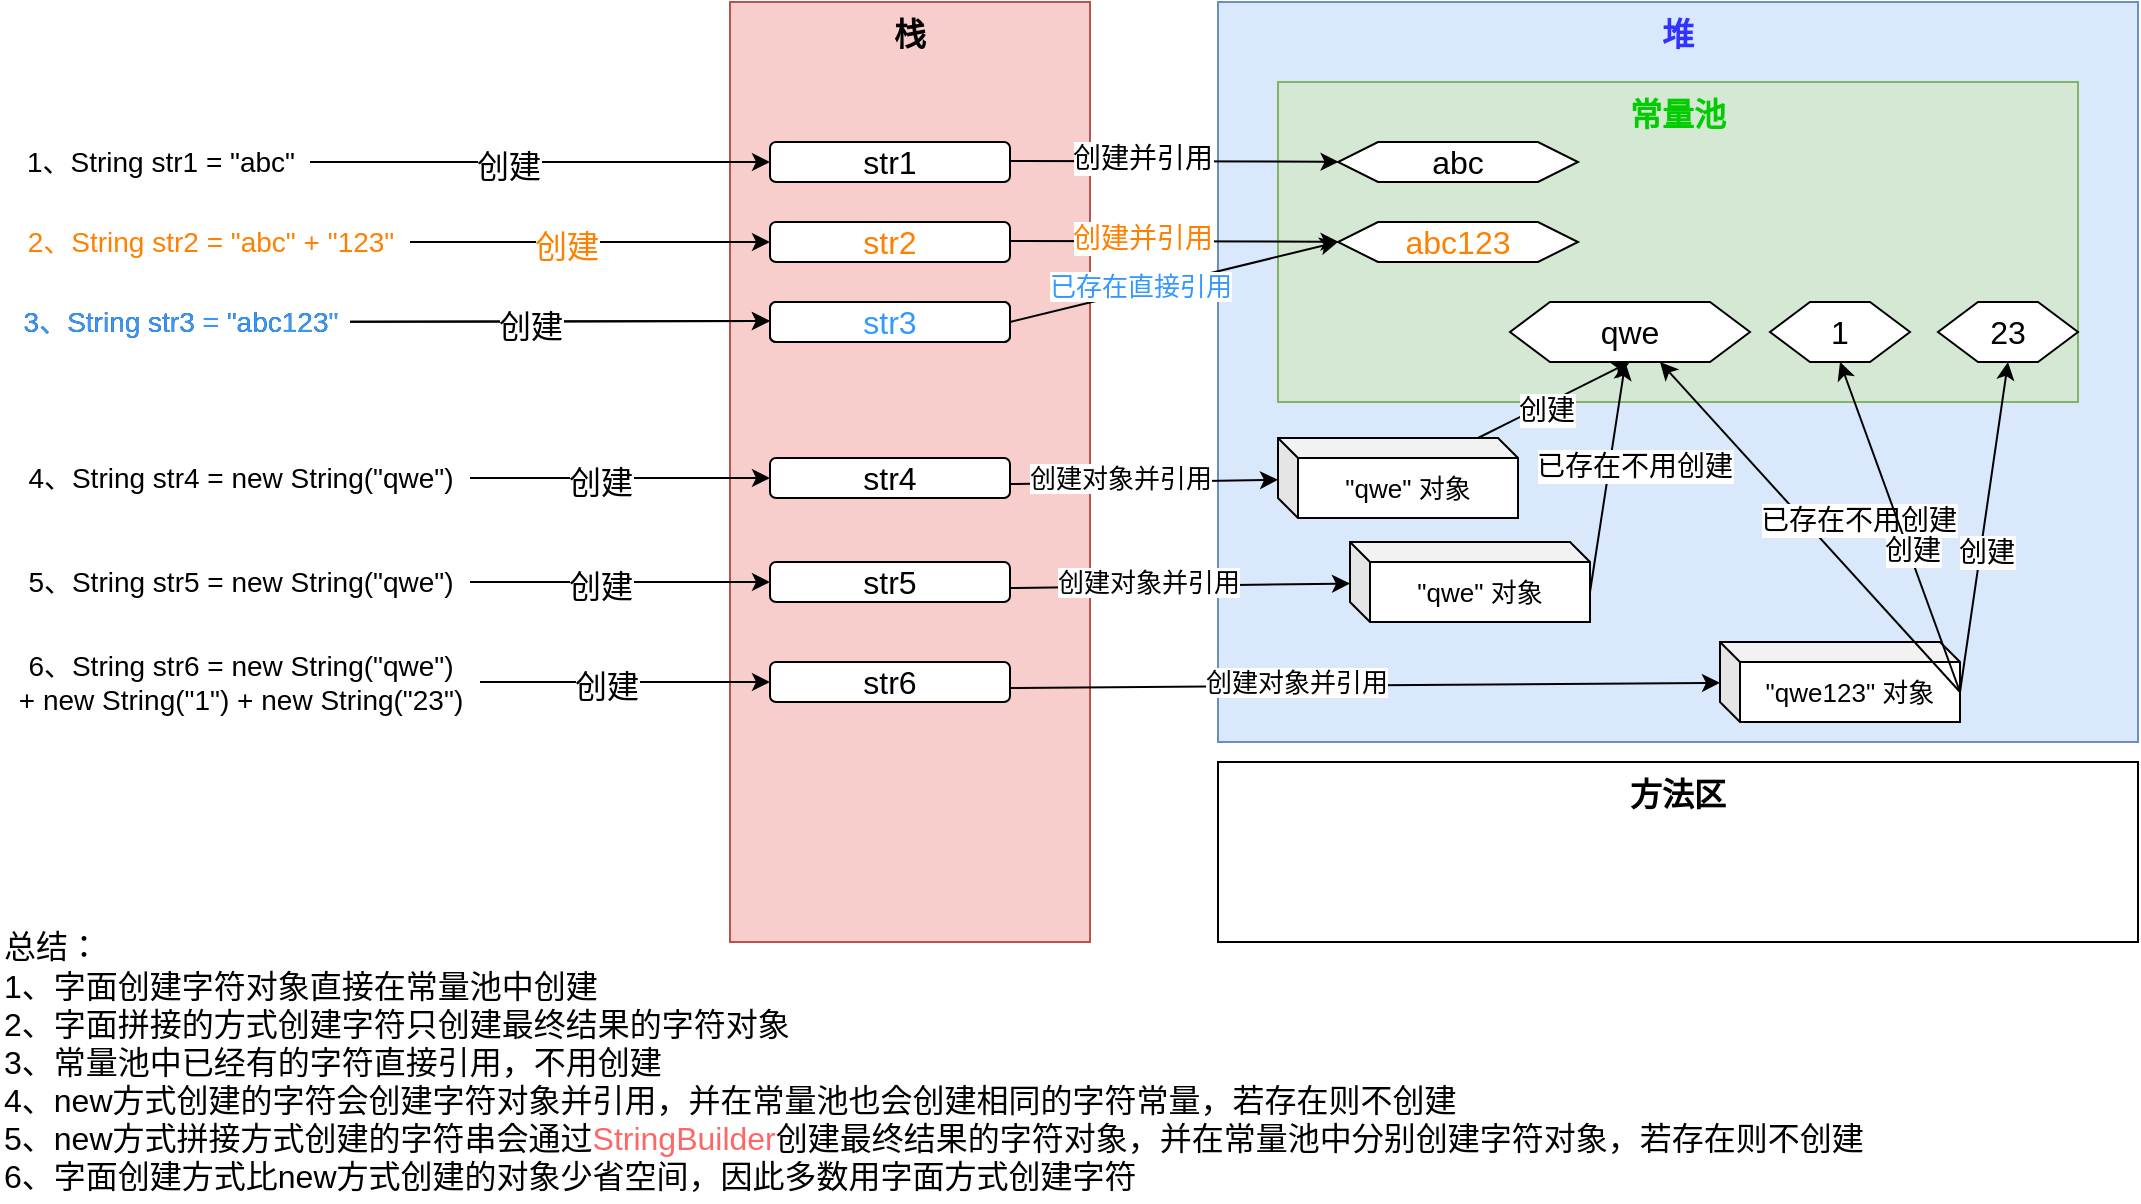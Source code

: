 <mxfile version="13.6.1" type="github">
  <diagram id="ncnsrwpVO72hItX7OUJh" name="String字符串创建">
    <mxGraphModel dx="2249" dy="762" grid="1" gridSize="10" guides="1" tooltips="1" connect="1" arrows="1" fold="1" page="1" pageScale="1" pageWidth="827" pageHeight="1169" math="0" shadow="0">
      <root>
        <mxCell id="0" />
        <mxCell id="1" parent="0" />
        <mxCell id="b4XtInaoXHlMPT_Rdzl1-1" value="栈" style="rounded=0;whiteSpace=wrap;html=1;align=center;verticalAlign=top;fontSize=16;fontStyle=1;fillColor=#f8cecc;strokeColor=#b85450;" vertex="1" parent="1">
          <mxGeometry x="90" y="190" width="180" height="470" as="geometry" />
        </mxCell>
        <mxCell id="b4XtInaoXHlMPT_Rdzl1-2" value="&lt;font color=&quot;#3333ff&quot;&gt;堆&lt;/font&gt;" style="rounded=0;whiteSpace=wrap;html=1;align=center;verticalAlign=top;fontSize=16;fontStyle=1;fillColor=#dae8fc;strokeColor=#6c8ebf;" vertex="1" parent="1">
          <mxGeometry x="334" y="190" width="460" height="370" as="geometry" />
        </mxCell>
        <mxCell id="b4XtInaoXHlMPT_Rdzl1-3" value="&lt;font color=&quot;#000000&quot;&gt;1、String str1 = &quot;abc&quot;&lt;/font&gt;" style="text;html=1;align=center;verticalAlign=middle;resizable=0;points=[];autosize=1;fontSize=14;fontColor=#FF3333;" vertex="1" parent="1">
          <mxGeometry x="-270" y="260" width="150" height="20" as="geometry" />
        </mxCell>
        <mxCell id="b4XtInaoXHlMPT_Rdzl1-4" value="方法区" style="rounded=0;whiteSpace=wrap;html=1;align=center;verticalAlign=top;fontSize=16;fontStyle=1" vertex="1" parent="1">
          <mxGeometry x="334" y="570" width="460" height="90" as="geometry" />
        </mxCell>
        <mxCell id="b4XtInaoXHlMPT_Rdzl1-5" value="&lt;font color=&quot;#00cc00&quot;&gt;常量池&lt;/font&gt;" style="rounded=0;whiteSpace=wrap;html=1;align=center;verticalAlign=top;fontSize=16;fontStyle=1;fillColor=#d5e8d4;strokeColor=#82b366;" vertex="1" parent="1">
          <mxGeometry x="364" y="230" width="400" height="160" as="geometry" />
        </mxCell>
        <mxCell id="b4XtInaoXHlMPT_Rdzl1-6" value="" style="endArrow=classic;html=1;fontSize=16;" edge="1" parent="1" source="b4XtInaoXHlMPT_Rdzl1-3" target="b4XtInaoXHlMPT_Rdzl1-9">
          <mxGeometry width="50" height="50" relative="1" as="geometry">
            <mxPoint x="410" y="170" as="sourcePoint" />
            <mxPoint x="460" y="120" as="targetPoint" />
          </mxGeometry>
        </mxCell>
        <mxCell id="b4XtInaoXHlMPT_Rdzl1-11" value="创建" style="edgeLabel;html=1;align=center;verticalAlign=middle;resizable=0;points=[];fontSize=16;" vertex="1" connectable="0" parent="b4XtInaoXHlMPT_Rdzl1-6">
          <mxGeometry x="-0.141" y="-2" relative="1" as="geometry">
            <mxPoint as="offset" />
          </mxGeometry>
        </mxCell>
        <mxCell id="b4XtInaoXHlMPT_Rdzl1-9" value="str1" style="rounded=1;whiteSpace=wrap;html=1;fontSize=16;align=center;" vertex="1" parent="1">
          <mxGeometry x="110" y="260" width="120" height="20" as="geometry" />
        </mxCell>
        <mxCell id="b4XtInaoXHlMPT_Rdzl1-12" value="&lt;font&gt;2、String str2 = &quot;abc&quot; + &quot;123&quot;&lt;/font&gt;" style="text;html=1;align=center;verticalAlign=middle;resizable=0;points=[];autosize=1;fontSize=14;fontColor=#FF8000;" vertex="1" parent="1">
          <mxGeometry x="-270" y="300" width="200" height="20" as="geometry" />
        </mxCell>
        <mxCell id="b4XtInaoXHlMPT_Rdzl1-14" value="str2" style="rounded=1;whiteSpace=wrap;html=1;fontSize=16;align=center;fontColor=#FF8000;" vertex="1" parent="1">
          <mxGeometry x="110" y="300" width="120" height="20" as="geometry" />
        </mxCell>
        <mxCell id="b4XtInaoXHlMPT_Rdzl1-17" value="abc" style="shape=hexagon;perimeter=hexagonPerimeter2;whiteSpace=wrap;html=1;fixedSize=1;fontSize=16;fontColor=#000000;align=center;" vertex="1" parent="1">
          <mxGeometry x="394" y="260" width="120" height="20" as="geometry" />
        </mxCell>
        <mxCell id="b4XtInaoXHlMPT_Rdzl1-18" value="abc123" style="shape=hexagon;perimeter=hexagonPerimeter2;whiteSpace=wrap;html=1;fixedSize=1;fontSize=16;align=center;fontColor=#FF8000;" vertex="1" parent="1">
          <mxGeometry x="394" y="300" width="120" height="20" as="geometry" />
        </mxCell>
        <mxCell id="b4XtInaoXHlMPT_Rdzl1-19" value="" style="endArrow=classic;html=1;fontSize=16;entryX=0;entryY=0.5;entryDx=0;entryDy=0;fontColor=#FF8000;" edge="1" parent="1" source="b4XtInaoXHlMPT_Rdzl1-12" target="b4XtInaoXHlMPT_Rdzl1-14">
          <mxGeometry width="50" height="50" relative="1" as="geometry">
            <mxPoint x="-80" y="350" as="sourcePoint" />
            <mxPoint x="90" y="350" as="targetPoint" />
          </mxGeometry>
        </mxCell>
        <mxCell id="b4XtInaoXHlMPT_Rdzl1-20" value="创建" style="edgeLabel;html=1;align=center;verticalAlign=middle;resizable=0;points=[];fontSize=16;fontColor=#FF8000;" vertex="1" connectable="0" parent="b4XtInaoXHlMPT_Rdzl1-19">
          <mxGeometry x="-0.141" y="-2" relative="1" as="geometry">
            <mxPoint as="offset" />
          </mxGeometry>
        </mxCell>
        <mxCell id="b4XtInaoXHlMPT_Rdzl1-23" value="&lt;font color=&quot;#000000&quot;&gt;4、String str4 = new String(&quot;qwe&quot;)&lt;/font&gt;" style="text;html=1;align=center;verticalAlign=middle;resizable=0;points=[];autosize=1;fontSize=14;fontColor=#FF3333;" vertex="1" parent="1">
          <mxGeometry x="-270" y="418" width="230" height="20" as="geometry" />
        </mxCell>
        <mxCell id="b4XtInaoXHlMPT_Rdzl1-24" value="str3" style="rounded=1;whiteSpace=wrap;html=1;fontSize=16;align=center;" vertex="1" parent="1">
          <mxGeometry x="110" y="340" width="120" height="20" as="geometry" />
        </mxCell>
        <mxCell id="b4XtInaoXHlMPT_Rdzl1-25" value="qwe" style="shape=hexagon;perimeter=hexagonPerimeter2;whiteSpace=wrap;html=1;fixedSize=1;fontSize=16;fontColor=#000000;align=center;" vertex="1" parent="1">
          <mxGeometry x="480" y="340" width="120" height="30" as="geometry" />
        </mxCell>
        <mxCell id="b4XtInaoXHlMPT_Rdzl1-27" value="&lt;font color=&quot;#000000&quot;&gt;3、String str3 = &quot;abc123&quot;&lt;/font&gt;" style="text;html=1;align=center;verticalAlign=middle;resizable=0;points=[];autosize=1;fontSize=14;fontColor=#FF3333;" vertex="1" parent="1">
          <mxGeometry x="-270" y="340" width="170" height="20" as="geometry" />
        </mxCell>
        <mxCell id="b4XtInaoXHlMPT_Rdzl1-28" value="" style="endArrow=classic;html=1;fontSize=16;entryX=0;entryY=0.5;entryDx=0;entryDy=0;" edge="1" parent="1" source="b4XtInaoXHlMPT_Rdzl1-27">
          <mxGeometry width="50" height="50" relative="1" as="geometry">
            <mxPoint x="-65" y="349.5" as="sourcePoint" />
            <mxPoint x="110" y="349.5" as="targetPoint" />
          </mxGeometry>
        </mxCell>
        <mxCell id="b4XtInaoXHlMPT_Rdzl1-29" value="创建" style="edgeLabel;html=1;align=center;verticalAlign=middle;resizable=0;points=[];fontSize=16;" vertex="1" connectable="0" parent="b4XtInaoXHlMPT_Rdzl1-28">
          <mxGeometry x="-0.141" y="-2" relative="1" as="geometry">
            <mxPoint as="offset" />
          </mxGeometry>
        </mxCell>
        <mxCell id="b4XtInaoXHlMPT_Rdzl1-30" value="" style="endArrow=classic;html=1;fontSize=16;entryX=0;entryY=0.5;entryDx=0;entryDy=0;exitX=1;exitY=0.5;exitDx=0;exitDy=0;fontColor=#3399FF;" edge="1" parent="1" source="b4XtInaoXHlMPT_Rdzl1-24" target="b4XtInaoXHlMPT_Rdzl1-18">
          <mxGeometry width="50" height="50" relative="1" as="geometry">
            <mxPoint x="240" y="319.5" as="sourcePoint" />
            <mxPoint x="370" y="320" as="targetPoint" />
          </mxGeometry>
        </mxCell>
        <mxCell id="b4XtInaoXHlMPT_Rdzl1-31" value="已存在直接引用" style="edgeLabel;html=1;align=center;verticalAlign=middle;resizable=0;points=[];fontSize=13;fontColor=#3399FF;" vertex="1" connectable="0" parent="b4XtInaoXHlMPT_Rdzl1-30">
          <mxGeometry x="-0.2" y="2" relative="1" as="geometry">
            <mxPoint as="offset" />
          </mxGeometry>
        </mxCell>
        <mxCell id="b4XtInaoXHlMPT_Rdzl1-33" value="" style="endArrow=classic;html=1;fontSize=16;fontColor=#FF3333;" edge="1" parent="1" target="b4XtInaoXHlMPT_Rdzl1-17">
          <mxGeometry width="50" height="50" relative="1" as="geometry">
            <mxPoint x="230" y="269.5" as="sourcePoint" />
            <mxPoint x="360" y="270" as="targetPoint" />
          </mxGeometry>
        </mxCell>
        <mxCell id="b4XtInaoXHlMPT_Rdzl1-34" value="创建并引用" style="edgeLabel;html=1;align=center;verticalAlign=middle;resizable=0;points=[];fontSize=14;fontColor=#000000;" vertex="1" connectable="0" parent="b4XtInaoXHlMPT_Rdzl1-33">
          <mxGeometry x="-0.2" y="2" relative="1" as="geometry">
            <mxPoint as="offset" />
          </mxGeometry>
        </mxCell>
        <mxCell id="b4XtInaoXHlMPT_Rdzl1-35" value="" style="endArrow=classic;html=1;fontSize=16;fontColor=#FF8000;" edge="1" parent="1" target="b4XtInaoXHlMPT_Rdzl1-18">
          <mxGeometry width="50" height="50" relative="1" as="geometry">
            <mxPoint x="230" y="309.5" as="sourcePoint" />
            <mxPoint x="360" y="310" as="targetPoint" />
          </mxGeometry>
        </mxCell>
        <mxCell id="b4XtInaoXHlMPT_Rdzl1-36" value="创建并引用" style="edgeLabel;html=1;align=center;verticalAlign=middle;resizable=0;points=[];fontSize=14;fontColor=#FF8000;" vertex="1" connectable="0" parent="b4XtInaoXHlMPT_Rdzl1-35">
          <mxGeometry x="-0.2" y="2" relative="1" as="geometry">
            <mxPoint as="offset" />
          </mxGeometry>
        </mxCell>
        <mxCell id="b4XtInaoXHlMPT_Rdzl1-37" value="str4" style="rounded=1;whiteSpace=wrap;html=1;fontSize=16;align=center;" vertex="1" parent="1">
          <mxGeometry x="110" y="418" width="120" height="20" as="geometry" />
        </mxCell>
        <mxCell id="b4XtInaoXHlMPT_Rdzl1-38" value="" style="endArrow=classic;html=1;fontSize=16;" edge="1" parent="1" source="b4XtInaoXHlMPT_Rdzl1-23">
          <mxGeometry width="50" height="50" relative="1" as="geometry">
            <mxPoint x="-35" y="428.364" as="sourcePoint" />
            <mxPoint x="110" y="428" as="targetPoint" />
          </mxGeometry>
        </mxCell>
        <mxCell id="b4XtInaoXHlMPT_Rdzl1-39" value="创建" style="edgeLabel;html=1;align=center;verticalAlign=middle;resizable=0;points=[];fontSize=16;" vertex="1" connectable="0" parent="b4XtInaoXHlMPT_Rdzl1-38">
          <mxGeometry x="-0.141" y="-2" relative="1" as="geometry">
            <mxPoint as="offset" />
          </mxGeometry>
        </mxCell>
        <mxCell id="b4XtInaoXHlMPT_Rdzl1-40" value="&quot;qwe&quot; 对象" style="shape=cube;whiteSpace=wrap;html=1;boundedLbl=1;backgroundOutline=1;darkOpacity=0.05;darkOpacity2=0.1;fontSize=13;fontColor=#000000;align=center;size=10;" vertex="1" parent="1">
          <mxGeometry x="364" y="408" width="120" height="40" as="geometry" />
        </mxCell>
        <mxCell id="b4XtInaoXHlMPT_Rdzl1-41" value="" style="endArrow=classic;html=1;fontSize=16;fontColor=#FF3333;" edge="1" parent="1" target="b4XtInaoXHlMPT_Rdzl1-40">
          <mxGeometry width="50" height="50" relative="1" as="geometry">
            <mxPoint x="230" y="431" as="sourcePoint" />
            <mxPoint x="340" y="390" as="targetPoint" />
          </mxGeometry>
        </mxCell>
        <mxCell id="b4XtInaoXHlMPT_Rdzl1-42" value="创建对象并引用" style="edgeLabel;html=1;align=center;verticalAlign=middle;resizable=0;points=[];fontSize=13;fontColor=#000000;" vertex="1" connectable="0" parent="b4XtInaoXHlMPT_Rdzl1-41">
          <mxGeometry x="-0.2" y="2" relative="1" as="geometry">
            <mxPoint x="1" as="offset" />
          </mxGeometry>
        </mxCell>
        <mxCell id="b4XtInaoXHlMPT_Rdzl1-43" value="" style="endArrow=classic;html=1;fontSize=16;entryX=0.5;entryY=1;entryDx=0;entryDy=0;" edge="1" parent="1" source="b4XtInaoXHlMPT_Rdzl1-40" target="b4XtInaoXHlMPT_Rdzl1-25">
          <mxGeometry width="50" height="50" relative="1" as="geometry">
            <mxPoint x="341" y="390" as="sourcePoint" />
            <mxPoint x="486" y="390" as="targetPoint" />
          </mxGeometry>
        </mxCell>
        <mxCell id="b4XtInaoXHlMPT_Rdzl1-44" value="创建" style="edgeLabel;html=1;align=center;verticalAlign=middle;resizable=0;points=[];fontSize=14;" vertex="1" connectable="0" parent="b4XtInaoXHlMPT_Rdzl1-43">
          <mxGeometry x="-0.141" y="-2" relative="1" as="geometry">
            <mxPoint as="offset" />
          </mxGeometry>
        </mxCell>
        <mxCell id="b4XtInaoXHlMPT_Rdzl1-45" value="&lt;font color=&quot;#000000&quot;&gt;5、String str5 = new String(&quot;qwe&quot;)&lt;/font&gt;" style="text;html=1;align=center;verticalAlign=middle;resizable=0;points=[];autosize=1;fontSize=14;fontColor=#FF3333;" vertex="1" parent="1">
          <mxGeometry x="-270" y="470" width="230" height="20" as="geometry" />
        </mxCell>
        <mxCell id="b4XtInaoXHlMPT_Rdzl1-46" value="str5" style="rounded=1;whiteSpace=wrap;html=1;fontSize=16;align=center;" vertex="1" parent="1">
          <mxGeometry x="110" y="470" width="120" height="20" as="geometry" />
        </mxCell>
        <mxCell id="b4XtInaoXHlMPT_Rdzl1-47" value="" style="endArrow=classic;html=1;fontSize=16;" edge="1" parent="1" source="b4XtInaoXHlMPT_Rdzl1-45">
          <mxGeometry width="50" height="50" relative="1" as="geometry">
            <mxPoint x="-35" y="480.364" as="sourcePoint" />
            <mxPoint x="110" y="480" as="targetPoint" />
          </mxGeometry>
        </mxCell>
        <mxCell id="b4XtInaoXHlMPT_Rdzl1-48" value="创建" style="edgeLabel;html=1;align=center;verticalAlign=middle;resizable=0;points=[];fontSize=16;" vertex="1" connectable="0" parent="b4XtInaoXHlMPT_Rdzl1-47">
          <mxGeometry x="-0.141" y="-2" relative="1" as="geometry">
            <mxPoint as="offset" />
          </mxGeometry>
        </mxCell>
        <mxCell id="b4XtInaoXHlMPT_Rdzl1-49" value="&quot;qwe&quot; 对象" style="shape=cube;whiteSpace=wrap;html=1;boundedLbl=1;backgroundOutline=1;darkOpacity=0.05;darkOpacity2=0.1;fontSize=13;fontColor=#000000;align=center;size=10;" vertex="1" parent="1">
          <mxGeometry x="400" y="460" width="120" height="40" as="geometry" />
        </mxCell>
        <mxCell id="b4XtInaoXHlMPT_Rdzl1-50" value="" style="endArrow=classic;html=1;fontSize=16;fontColor=#FF3333;" edge="1" parent="1" target="b4XtInaoXHlMPT_Rdzl1-49">
          <mxGeometry width="50" height="50" relative="1" as="geometry">
            <mxPoint x="230" y="483" as="sourcePoint" />
            <mxPoint x="340" y="442" as="targetPoint" />
          </mxGeometry>
        </mxCell>
        <mxCell id="b4XtInaoXHlMPT_Rdzl1-51" value="创建对象并引用" style="edgeLabel;html=1;align=center;verticalAlign=middle;resizable=0;points=[];fontSize=13;fontColor=#000000;" vertex="1" connectable="0" parent="b4XtInaoXHlMPT_Rdzl1-50">
          <mxGeometry x="-0.2" y="2" relative="1" as="geometry">
            <mxPoint x="1" as="offset" />
          </mxGeometry>
        </mxCell>
        <mxCell id="b4XtInaoXHlMPT_Rdzl1-52" value="" style="endArrow=classic;html=1;fontSize=16;exitX=0;exitY=0;exitDx=120;exitDy=25;exitPerimeter=0;" edge="1" parent="1" source="b4XtInaoXHlMPT_Rdzl1-49" target="b4XtInaoXHlMPT_Rdzl1-25">
          <mxGeometry width="50" height="50" relative="1" as="geometry">
            <mxPoint x="472.529" y="418" as="sourcePoint" />
            <mxPoint x="565" y="370" as="targetPoint" />
          </mxGeometry>
        </mxCell>
        <mxCell id="b4XtInaoXHlMPT_Rdzl1-53" value="已存在不用创建" style="edgeLabel;html=1;align=center;verticalAlign=middle;resizable=0;points=[];fontSize=14;" vertex="1" connectable="0" parent="b4XtInaoXHlMPT_Rdzl1-52">
          <mxGeometry x="-0.141" y="-2" relative="1" as="geometry">
            <mxPoint x="11.93" y="-14.19" as="offset" />
          </mxGeometry>
        </mxCell>
        <mxCell id="b4XtInaoXHlMPT_Rdzl1-54" value="&lt;font color=&quot;#000000&quot;&gt;6、String str6 = new String(&quot;qwe&quot;) &lt;br&gt;+&amp;nbsp;new String(&quot;1&quot;) + new String(&quot;23&quot;)&lt;/font&gt;" style="text;html=1;align=center;verticalAlign=middle;resizable=0;points=[];autosize=1;fontSize=14;fontColor=#FF3333;" vertex="1" parent="1">
          <mxGeometry x="-275" y="510" width="240" height="40" as="geometry" />
        </mxCell>
        <mxCell id="b4XtInaoXHlMPT_Rdzl1-55" value="str6" style="rounded=1;whiteSpace=wrap;html=1;fontSize=16;align=center;" vertex="1" parent="1">
          <mxGeometry x="110" y="520" width="120" height="20" as="geometry" />
        </mxCell>
        <mxCell id="b4XtInaoXHlMPT_Rdzl1-56" value="" style="endArrow=classic;html=1;fontSize=16;" edge="1" parent="1" source="b4XtInaoXHlMPT_Rdzl1-54">
          <mxGeometry width="50" height="50" relative="1" as="geometry">
            <mxPoint x="-35" y="530.364" as="sourcePoint" />
            <mxPoint x="110" y="530" as="targetPoint" />
          </mxGeometry>
        </mxCell>
        <mxCell id="b4XtInaoXHlMPT_Rdzl1-57" value="创建" style="edgeLabel;html=1;align=center;verticalAlign=middle;resizable=0;points=[];fontSize=16;" vertex="1" connectable="0" parent="b4XtInaoXHlMPT_Rdzl1-56">
          <mxGeometry x="-0.141" y="-2" relative="1" as="geometry">
            <mxPoint as="offset" />
          </mxGeometry>
        </mxCell>
        <mxCell id="b4XtInaoXHlMPT_Rdzl1-58" value="&quot;qwe123&quot; 对象" style="shape=cube;whiteSpace=wrap;html=1;boundedLbl=1;backgroundOutline=1;darkOpacity=0.05;darkOpacity2=0.1;fontSize=13;fontColor=#000000;align=center;size=10;" vertex="1" parent="1">
          <mxGeometry x="585" y="510" width="120" height="40" as="geometry" />
        </mxCell>
        <mxCell id="b4XtInaoXHlMPT_Rdzl1-59" value="" style="endArrow=classic;html=1;fontSize=16;fontColor=#FF3333;" edge="1" parent="1" target="b4XtInaoXHlMPT_Rdzl1-58">
          <mxGeometry width="50" height="50" relative="1" as="geometry">
            <mxPoint x="230" y="533" as="sourcePoint" />
            <mxPoint x="340" y="492" as="targetPoint" />
          </mxGeometry>
        </mxCell>
        <mxCell id="b4XtInaoXHlMPT_Rdzl1-60" value="创建对象并引用" style="edgeLabel;html=1;align=center;verticalAlign=middle;resizable=0;points=[];fontSize=13;fontColor=#000000;" vertex="1" connectable="0" parent="b4XtInaoXHlMPT_Rdzl1-59">
          <mxGeometry x="-0.2" y="2" relative="1" as="geometry">
            <mxPoint x="1" as="offset" />
          </mxGeometry>
        </mxCell>
        <mxCell id="b4XtInaoXHlMPT_Rdzl1-61" value="" style="endArrow=classic;html=1;fontSize=16;exitX=0;exitY=0;exitDx=120;exitDy=25;exitPerimeter=0;entryX=0.625;entryY=1;entryDx=0;entryDy=0;" edge="1" parent="1" source="b4XtInaoXHlMPT_Rdzl1-58" target="b4XtInaoXHlMPT_Rdzl1-25">
          <mxGeometry width="50" height="50" relative="1" as="geometry">
            <mxPoint x="494" y="495" as="sourcePoint" />
            <mxPoint x="545.852" y="370" as="targetPoint" />
          </mxGeometry>
        </mxCell>
        <mxCell id="b4XtInaoXHlMPT_Rdzl1-62" value="已存在不用创建" style="edgeLabel;html=1;align=center;verticalAlign=middle;resizable=0;points=[];fontSize=14;" vertex="1" connectable="0" parent="b4XtInaoXHlMPT_Rdzl1-61">
          <mxGeometry x="-0.141" y="-2" relative="1" as="geometry">
            <mxPoint x="11.93" y="-14.19" as="offset" />
          </mxGeometry>
        </mxCell>
        <mxCell id="b4XtInaoXHlMPT_Rdzl1-63" value="1" style="shape=hexagon;perimeter=hexagonPerimeter2;whiteSpace=wrap;html=1;fixedSize=1;fontSize=16;fontColor=#000000;align=center;" vertex="1" parent="1">
          <mxGeometry x="610" y="340" width="70" height="30" as="geometry" />
        </mxCell>
        <mxCell id="b4XtInaoXHlMPT_Rdzl1-64" value="23" style="shape=hexagon;perimeter=hexagonPerimeter2;whiteSpace=wrap;html=1;fixedSize=1;fontSize=16;fontColor=#000000;align=center;" vertex="1" parent="1">
          <mxGeometry x="694" y="340" width="70" height="30" as="geometry" />
        </mxCell>
        <mxCell id="b4XtInaoXHlMPT_Rdzl1-65" value="" style="endArrow=classic;html=1;fontSize=16;entryX=0.5;entryY=1;entryDx=0;entryDy=0;exitX=0;exitY=0;exitDx=120;exitDy=25;exitPerimeter=0;" edge="1" parent="1" source="b4XtInaoXHlMPT_Rdzl1-58" target="b4XtInaoXHlMPT_Rdzl1-63">
          <mxGeometry width="50" height="50" relative="1" as="geometry">
            <mxPoint x="474" y="418" as="sourcePoint" />
            <mxPoint x="550" y="380" as="targetPoint" />
          </mxGeometry>
        </mxCell>
        <mxCell id="b4XtInaoXHlMPT_Rdzl1-66" value="创建" style="edgeLabel;html=1;align=center;verticalAlign=middle;resizable=0;points=[];fontSize=14;" vertex="1" connectable="0" parent="b4XtInaoXHlMPT_Rdzl1-65">
          <mxGeometry x="-0.141" y="-2" relative="1" as="geometry">
            <mxPoint as="offset" />
          </mxGeometry>
        </mxCell>
        <mxCell id="b4XtInaoXHlMPT_Rdzl1-67" value="" style="endArrow=classic;html=1;fontSize=16;entryX=0.5;entryY=1;entryDx=0;entryDy=0;exitX=0;exitY=0;exitDx=120;exitDy=25;exitPerimeter=0;" edge="1" parent="1" source="b4XtInaoXHlMPT_Rdzl1-58" target="b4XtInaoXHlMPT_Rdzl1-64">
          <mxGeometry width="50" height="50" relative="1" as="geometry">
            <mxPoint x="494" y="545" as="sourcePoint" />
            <mxPoint x="655" y="380" as="targetPoint" />
          </mxGeometry>
        </mxCell>
        <mxCell id="b4XtInaoXHlMPT_Rdzl1-68" value="创建" style="edgeLabel;html=1;align=center;verticalAlign=middle;resizable=0;points=[];fontSize=14;" vertex="1" connectable="0" parent="b4XtInaoXHlMPT_Rdzl1-67">
          <mxGeometry x="-0.141" y="-2" relative="1" as="geometry">
            <mxPoint as="offset" />
          </mxGeometry>
        </mxCell>
        <mxCell id="b4XtInaoXHlMPT_Rdzl1-69" value="总结：&lt;br style=&quot;font-size: 16px&quot;&gt;1、字面创建字符对象直接在常量池中创建&lt;br style=&quot;font-size: 16px&quot;&gt;2、字面拼接的方式创建字符只创建最终结果的字符对象&lt;br style=&quot;font-size: 16px&quot;&gt;3、常量池中已经有的字符直接引用，不用创建&lt;br style=&quot;font-size: 16px&quot;&gt;4、new方式创建的字符会创建字符对象并引用，并在常量池也会创建相同的字符常量，若存在则不创建&lt;br style=&quot;font-size: 16px&quot;&gt;5、new方式拼接方式创建的字符串会通过&lt;font color=&quot;#ff6666&quot;&gt;StringBuilder&lt;/font&gt;创建最终结果的字符对象，并在常量池中分别创建字符对象，若存在则不创建&lt;br style=&quot;font-size: 16px&quot;&gt;6、字面创建方式比new方式创建的对象少省空间，因此多数用字面方式创建字符" style="text;html=1;align=left;verticalAlign=middle;resizable=0;points=[];autosize=1;fontSize=16;fontColor=#000000;" vertex="1" parent="1">
          <mxGeometry x="-275" y="650" width="950" height="140" as="geometry" />
        </mxCell>
        <mxCell id="b4XtInaoXHlMPT_Rdzl1-70" value="str3" style="rounded=1;whiteSpace=wrap;html=1;fontSize=16;align=center;fontColor=#3399FF;" vertex="1" parent="1">
          <mxGeometry x="110" y="340" width="120" height="20" as="geometry" />
        </mxCell>
        <mxCell id="b4XtInaoXHlMPT_Rdzl1-71" value="&lt;font&gt;3、String str3 = &quot;abc123&quot;&lt;/font&gt;" style="text;html=1;align=center;verticalAlign=middle;resizable=0;points=[];autosize=1;fontSize=14;fontColor=#3399FF;" vertex="1" parent="1">
          <mxGeometry x="-270" y="340" width="170" height="20" as="geometry" />
        </mxCell>
        <mxCell id="b4XtInaoXHlMPT_Rdzl1-72" value="" style="endArrow=classic;html=1;fontSize=16;entryX=0;entryY=0.5;entryDx=0;entryDy=0;fontColor=#3399FF;" edge="1" source="b4XtInaoXHlMPT_Rdzl1-71" parent="1">
          <mxGeometry width="50" height="50" relative="1" as="geometry">
            <mxPoint x="-65" y="349.5" as="sourcePoint" />
            <mxPoint x="110" y="349.5" as="targetPoint" />
          </mxGeometry>
        </mxCell>
        <mxCell id="b4XtInaoXHlMPT_Rdzl1-73" value="创建" style="edgeLabel;html=1;align=center;verticalAlign=middle;resizable=0;points=[];fontSize=16;" vertex="1" connectable="0" parent="b4XtInaoXHlMPT_Rdzl1-72">
          <mxGeometry x="-0.141" y="-2" relative="1" as="geometry">
            <mxPoint as="offset" />
          </mxGeometry>
        </mxCell>
      </root>
    </mxGraphModel>
  </diagram>
</mxfile>
